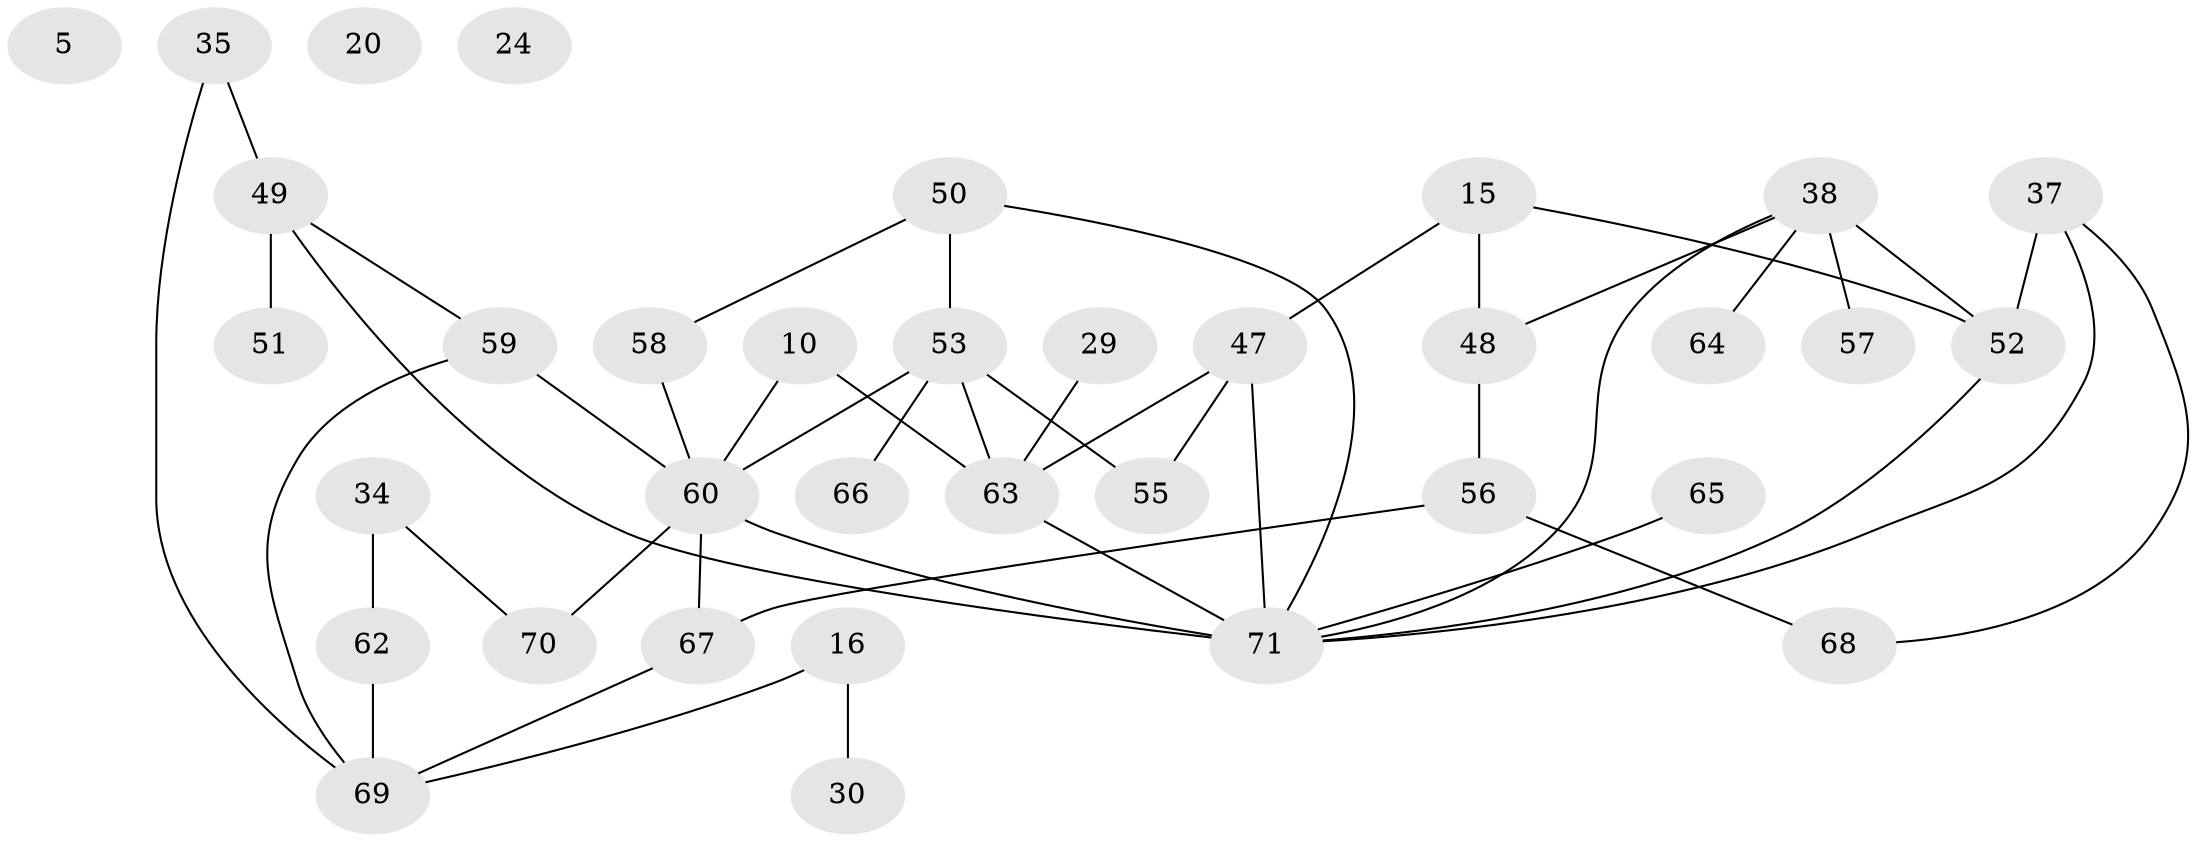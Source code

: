 // original degree distribution, {2: 0.29577464788732394, 3: 0.3380281690140845, 5: 0.056338028169014086, 0: 0.04225352112676056, 4: 0.09859154929577464, 1: 0.14084507042253522, 6: 0.028169014084507043}
// Generated by graph-tools (version 1.1) at 2025/38/03/09/25 04:38:47]
// undirected, 35 vertices, 47 edges
graph export_dot {
graph [start="1"]
  node [color=gray90,style=filled];
  5;
  10;
  15 [super="+9"];
  16 [super="+14"];
  20;
  24;
  29;
  30;
  34 [super="+17"];
  35;
  37 [super="+1+27"];
  38 [super="+21+22+36"];
  47 [super="+44"];
  48 [super="+46"];
  49 [super="+2+19"];
  50;
  51 [super="+26"];
  52;
  53 [super="+31+33"];
  55;
  56;
  57;
  58;
  59 [super="+11+42"];
  60 [super="+3+23+43"];
  62;
  63 [super="+32+54"];
  64;
  65;
  66;
  67 [super="+28+45"];
  68;
  69 [super="+40"];
  70;
  71 [super="+39+61"];
  10 -- 60;
  10 -- 63;
  15 -- 52;
  15 -- 48;
  15 -- 47;
  16 -- 30;
  16 -- 69;
  29 -- 63;
  34 -- 62;
  34 -- 70;
  35 -- 49;
  35 -- 69;
  37 -- 52 [weight=2];
  37 -- 68;
  37 -- 71;
  38 -- 52 [weight=2];
  38 -- 64;
  38 -- 48;
  38 -- 57;
  38 -- 71;
  47 -- 71 [weight=2];
  47 -- 55;
  47 -- 63;
  48 -- 56 [weight=2];
  49 -- 51 [weight=2];
  49 -- 71;
  49 -- 59;
  50 -- 58;
  50 -- 53;
  50 -- 71;
  52 -- 71;
  53 -- 55 [weight=2];
  53 -- 60 [weight=2];
  53 -- 66;
  53 -- 63 [weight=2];
  56 -- 68;
  56 -- 67;
  58 -- 60;
  59 -- 69;
  59 -- 60;
  60 -- 67;
  60 -- 70;
  60 -- 71 [weight=2];
  62 -- 69;
  63 -- 71;
  65 -- 71;
  67 -- 69;
}
